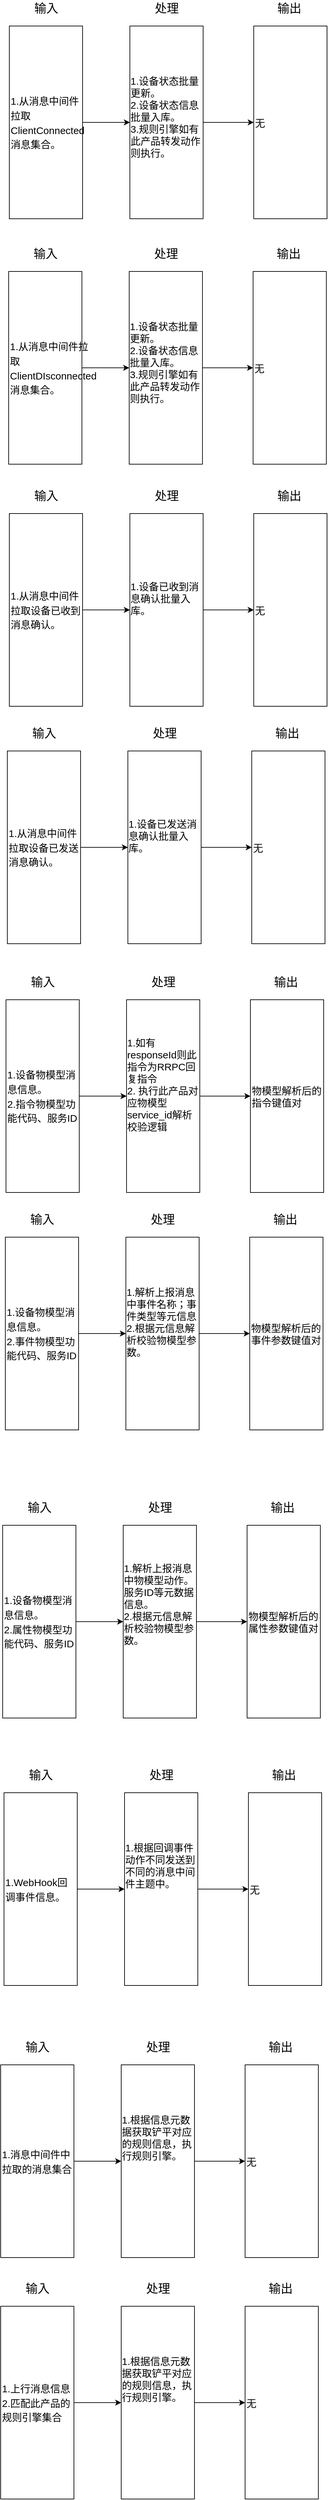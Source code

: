 <mxfile version="14.2.9" type="github">
  <diagram id="gZDgRPN0TsLaI8oXCVLm" name="第 1 页">
    <mxGraphModel dx="1660" dy="-1526" grid="0" gridSize="10" guides="1" tooltips="1" connect="1" arrows="1" fold="1" page="0" pageScale="1" pageWidth="827" pageHeight="1169" math="0" shadow="0">
      <root>
        <mxCell id="0" />
        <mxCell id="1" parent="0" />
        <mxCell id="eqJBFVj15wuLKmalVs7t-1" value="" style="group" parent="1" vertex="1" connectable="0">
          <mxGeometry x="-594" y="2078" width="477" height="328" as="geometry" />
        </mxCell>
        <mxCell id="eqJBFVj15wuLKmalVs7t-2" value="" style="group" parent="eqJBFVj15wuLKmalVs7t-1" vertex="1" connectable="0">
          <mxGeometry x="367" width="110" height="328" as="geometry" />
        </mxCell>
        <mxCell id="eqJBFVj15wuLKmalVs7t-3" value="无" style="rounded=0;whiteSpace=wrap;html=1;fontSize=15;align=left;" parent="eqJBFVj15wuLKmalVs7t-2" vertex="1">
          <mxGeometry y="39" width="110" height="289" as="geometry" />
        </mxCell>
        <mxCell id="eqJBFVj15wuLKmalVs7t-4" value="输出" style="text;html=1;align=center;verticalAlign=middle;resizable=0;points=[];autosize=1;fontSize=18;" parent="eqJBFVj15wuLKmalVs7t-2" vertex="1">
          <mxGeometry x="30" width="46" height="26" as="geometry" />
        </mxCell>
        <mxCell id="eqJBFVj15wuLKmalVs7t-5" value="" style="group" parent="eqJBFVj15wuLKmalVs7t-1" vertex="1" connectable="0">
          <mxGeometry x="181" width="110" height="328" as="geometry" />
        </mxCell>
        <mxCell id="eqJBFVj15wuLKmalVs7t-6" value="&lt;div style=&quot;text-align: left&quot;&gt;1.设备状态批量更新。&lt;br&gt;2.设备状态信息批量入库。&lt;/div&gt;&lt;div style=&quot;text-align: left&quot;&gt;3.规则引擎如有此产品转发动作则执行。&lt;/div&gt;&lt;div style=&quot;text-align: left&quot;&gt;&lt;br&gt;&lt;/div&gt;" style="rounded=0;whiteSpace=wrap;html=1;fontSize=15;" parent="eqJBFVj15wuLKmalVs7t-5" vertex="1">
          <mxGeometry y="39" width="110" height="289" as="geometry" />
        </mxCell>
        <mxCell id="eqJBFVj15wuLKmalVs7t-7" value="处理" style="text;html=1;align=center;verticalAlign=middle;resizable=0;points=[];autosize=1;fontSize=18;" parent="eqJBFVj15wuLKmalVs7t-5" vertex="1">
          <mxGeometry x="32" width="46" height="26" as="geometry" />
        </mxCell>
        <mxCell id="eqJBFVj15wuLKmalVs7t-8" value="" style="group" parent="eqJBFVj15wuLKmalVs7t-1" vertex="1" connectable="0">
          <mxGeometry width="110" height="328" as="geometry" />
        </mxCell>
        <mxCell id="eqJBFVj15wuLKmalVs7t-9" value="&lt;font style=&quot;font-size: 15px&quot;&gt;1.从消息中间件拉取ClientConnected消息集合。&lt;br&gt;&lt;/font&gt;" style="rounded=0;whiteSpace=wrap;html=1;fontSize=18;align=left;" parent="eqJBFVj15wuLKmalVs7t-8" vertex="1">
          <mxGeometry y="39" width="110" height="289" as="geometry" />
        </mxCell>
        <mxCell id="eqJBFVj15wuLKmalVs7t-10" value="输入" style="text;html=1;align=center;verticalAlign=middle;resizable=0;points=[];autosize=1;fontSize=18;" parent="eqJBFVj15wuLKmalVs7t-8" vertex="1">
          <mxGeometry x="32" width="46" height="26" as="geometry" />
        </mxCell>
        <mxCell id="eqJBFVj15wuLKmalVs7t-11" value="" style="endArrow=classic;html=1;fontSize=18;exitX=1;exitY=0.5;exitDx=0;exitDy=0;" parent="eqJBFVj15wuLKmalVs7t-1" source="eqJBFVj15wuLKmalVs7t-9" target="eqJBFVj15wuLKmalVs7t-6" edge="1">
          <mxGeometry width="50" height="50" relative="1" as="geometry">
            <mxPoint x="288" y="174" as="sourcePoint" />
            <mxPoint x="338" y="124" as="targetPoint" />
          </mxGeometry>
        </mxCell>
        <mxCell id="eqJBFVj15wuLKmalVs7t-12" style="edgeStyle=orthogonalEdgeStyle;rounded=0;orthogonalLoop=1;jettySize=auto;html=1;exitX=1;exitY=0.5;exitDx=0;exitDy=0;entryX=0;entryY=0.5;entryDx=0;entryDy=0;endArrow=classic;endFill=1;fontSize=18;" parent="eqJBFVj15wuLKmalVs7t-1" source="eqJBFVj15wuLKmalVs7t-6" target="eqJBFVj15wuLKmalVs7t-3" edge="1">
          <mxGeometry relative="1" as="geometry" />
        </mxCell>
        <mxCell id="eqJBFVj15wuLKmalVs7t-13" value="" style="group" parent="1" vertex="1" connectable="0">
          <mxGeometry x="-595" y="2446" width="477" height="328" as="geometry" />
        </mxCell>
        <mxCell id="eqJBFVj15wuLKmalVs7t-14" value="" style="group" parent="eqJBFVj15wuLKmalVs7t-13" vertex="1" connectable="0">
          <mxGeometry x="367" width="110" height="328" as="geometry" />
        </mxCell>
        <mxCell id="eqJBFVj15wuLKmalVs7t-15" value="无" style="rounded=0;whiteSpace=wrap;html=1;fontSize=15;align=left;" parent="eqJBFVj15wuLKmalVs7t-14" vertex="1">
          <mxGeometry y="39" width="110" height="289" as="geometry" />
        </mxCell>
        <mxCell id="eqJBFVj15wuLKmalVs7t-16" value="输出" style="text;html=1;align=center;verticalAlign=middle;resizable=0;points=[];autosize=1;fontSize=18;" parent="eqJBFVj15wuLKmalVs7t-14" vertex="1">
          <mxGeometry x="30" width="46" height="26" as="geometry" />
        </mxCell>
        <mxCell id="eqJBFVj15wuLKmalVs7t-17" value="" style="group" parent="eqJBFVj15wuLKmalVs7t-13" vertex="1" connectable="0">
          <mxGeometry x="181" width="110" height="328" as="geometry" />
        </mxCell>
        <mxCell id="eqJBFVj15wuLKmalVs7t-18" value="&lt;div style=&quot;text-align: left&quot;&gt;1.设备状态批量更新。&lt;br&gt;2.设备状态信息批量入库。&lt;/div&gt;&lt;div style=&quot;text-align: left&quot;&gt;3.规则引擎如有此产品转发动作则执行。&lt;/div&gt;&lt;div style=&quot;text-align: left&quot;&gt;&lt;br&gt;&lt;/div&gt;" style="rounded=0;whiteSpace=wrap;html=1;fontSize=15;" parent="eqJBFVj15wuLKmalVs7t-17" vertex="1">
          <mxGeometry y="39" width="110" height="289" as="geometry" />
        </mxCell>
        <mxCell id="eqJBFVj15wuLKmalVs7t-19" value="处理" style="text;html=1;align=center;verticalAlign=middle;resizable=0;points=[];autosize=1;fontSize=18;" parent="eqJBFVj15wuLKmalVs7t-17" vertex="1">
          <mxGeometry x="32" width="46" height="26" as="geometry" />
        </mxCell>
        <mxCell id="eqJBFVj15wuLKmalVs7t-20" value="" style="group" parent="eqJBFVj15wuLKmalVs7t-13" vertex="1" connectable="0">
          <mxGeometry width="110" height="328" as="geometry" />
        </mxCell>
        <mxCell id="eqJBFVj15wuLKmalVs7t-21" value="&lt;font style=&quot;font-size: 15px&quot;&gt;1.从消息中间件拉取ClientDIsconnected消息集合。&lt;br&gt;&lt;/font&gt;" style="rounded=0;whiteSpace=wrap;html=1;fontSize=18;align=left;" parent="eqJBFVj15wuLKmalVs7t-20" vertex="1">
          <mxGeometry y="39" width="110" height="289" as="geometry" />
        </mxCell>
        <mxCell id="eqJBFVj15wuLKmalVs7t-22" value="输入" style="text;html=1;align=center;verticalAlign=middle;resizable=0;points=[];autosize=1;fontSize=18;" parent="eqJBFVj15wuLKmalVs7t-20" vertex="1">
          <mxGeometry x="32" width="46" height="26" as="geometry" />
        </mxCell>
        <mxCell id="eqJBFVj15wuLKmalVs7t-23" value="" style="endArrow=classic;html=1;fontSize=18;exitX=1;exitY=0.5;exitDx=0;exitDy=0;" parent="eqJBFVj15wuLKmalVs7t-13" source="eqJBFVj15wuLKmalVs7t-21" target="eqJBFVj15wuLKmalVs7t-18" edge="1">
          <mxGeometry width="50" height="50" relative="1" as="geometry">
            <mxPoint x="288" y="174" as="sourcePoint" />
            <mxPoint x="338" y="124" as="targetPoint" />
          </mxGeometry>
        </mxCell>
        <mxCell id="eqJBFVj15wuLKmalVs7t-24" style="edgeStyle=orthogonalEdgeStyle;rounded=0;orthogonalLoop=1;jettySize=auto;html=1;exitX=1;exitY=0.5;exitDx=0;exitDy=0;entryX=0;entryY=0.5;entryDx=0;entryDy=0;endArrow=classic;endFill=1;fontSize=18;" parent="eqJBFVj15wuLKmalVs7t-13" source="eqJBFVj15wuLKmalVs7t-18" target="eqJBFVj15wuLKmalVs7t-15" edge="1">
          <mxGeometry relative="1" as="geometry" />
        </mxCell>
        <mxCell id="eqJBFVj15wuLKmalVs7t-25" value="" style="group" parent="1" vertex="1" connectable="0">
          <mxGeometry x="-594" y="2809" width="477" height="328" as="geometry" />
        </mxCell>
        <mxCell id="eqJBFVj15wuLKmalVs7t-26" value="" style="group" parent="eqJBFVj15wuLKmalVs7t-25" vertex="1" connectable="0">
          <mxGeometry x="367" width="110" height="328" as="geometry" />
        </mxCell>
        <mxCell id="eqJBFVj15wuLKmalVs7t-27" value="无" style="rounded=0;whiteSpace=wrap;html=1;fontSize=15;align=left;" parent="eqJBFVj15wuLKmalVs7t-26" vertex="1">
          <mxGeometry y="39" width="110" height="289" as="geometry" />
        </mxCell>
        <mxCell id="eqJBFVj15wuLKmalVs7t-28" value="输出" style="text;html=1;align=center;verticalAlign=middle;resizable=0;points=[];autosize=1;fontSize=18;" parent="eqJBFVj15wuLKmalVs7t-26" vertex="1">
          <mxGeometry x="30" width="46" height="26" as="geometry" />
        </mxCell>
        <mxCell id="eqJBFVj15wuLKmalVs7t-29" value="" style="group" parent="eqJBFVj15wuLKmalVs7t-25" vertex="1" connectable="0">
          <mxGeometry x="181" width="110" height="328" as="geometry" />
        </mxCell>
        <mxCell id="eqJBFVj15wuLKmalVs7t-30" value="&lt;div style=&quot;text-align: left&quot;&gt;1.设备已收到消息确认批量入库。&lt;/div&gt;&lt;div style=&quot;text-align: left&quot;&gt;&lt;br&gt;&lt;/div&gt;&lt;div style=&quot;text-align: left&quot;&gt;&lt;br&gt;&lt;/div&gt;" style="rounded=0;whiteSpace=wrap;html=1;fontSize=15;" parent="eqJBFVj15wuLKmalVs7t-29" vertex="1">
          <mxGeometry y="39" width="110" height="289" as="geometry" />
        </mxCell>
        <mxCell id="eqJBFVj15wuLKmalVs7t-31" value="处理" style="text;html=1;align=center;verticalAlign=middle;resizable=0;points=[];autosize=1;fontSize=18;" parent="eqJBFVj15wuLKmalVs7t-29" vertex="1">
          <mxGeometry x="32" width="46" height="26" as="geometry" />
        </mxCell>
        <mxCell id="eqJBFVj15wuLKmalVs7t-32" value="" style="group" parent="eqJBFVj15wuLKmalVs7t-25" vertex="1" connectable="0">
          <mxGeometry width="110" height="328" as="geometry" />
        </mxCell>
        <mxCell id="eqJBFVj15wuLKmalVs7t-33" value="&lt;font style=&quot;font-size: 15px&quot;&gt;1.从消息中间件拉取设备已收到消息确认。&lt;br&gt;&lt;/font&gt;" style="rounded=0;whiteSpace=wrap;html=1;fontSize=18;align=left;" parent="eqJBFVj15wuLKmalVs7t-32" vertex="1">
          <mxGeometry y="39" width="110" height="289" as="geometry" />
        </mxCell>
        <mxCell id="eqJBFVj15wuLKmalVs7t-34" value="输入" style="text;html=1;align=center;verticalAlign=middle;resizable=0;points=[];autosize=1;fontSize=18;" parent="eqJBFVj15wuLKmalVs7t-32" vertex="1">
          <mxGeometry x="32" width="46" height="26" as="geometry" />
        </mxCell>
        <mxCell id="eqJBFVj15wuLKmalVs7t-35" value="" style="endArrow=classic;html=1;fontSize=18;exitX=1;exitY=0.5;exitDx=0;exitDy=0;" parent="eqJBFVj15wuLKmalVs7t-25" source="eqJBFVj15wuLKmalVs7t-33" target="eqJBFVj15wuLKmalVs7t-30" edge="1">
          <mxGeometry width="50" height="50" relative="1" as="geometry">
            <mxPoint x="288" y="174" as="sourcePoint" />
            <mxPoint x="338" y="124" as="targetPoint" />
          </mxGeometry>
        </mxCell>
        <mxCell id="eqJBFVj15wuLKmalVs7t-36" style="edgeStyle=orthogonalEdgeStyle;rounded=0;orthogonalLoop=1;jettySize=auto;html=1;exitX=1;exitY=0.5;exitDx=0;exitDy=0;entryX=0;entryY=0.5;entryDx=0;entryDy=0;endArrow=classic;endFill=1;fontSize=18;" parent="eqJBFVj15wuLKmalVs7t-25" source="eqJBFVj15wuLKmalVs7t-30" target="eqJBFVj15wuLKmalVs7t-27" edge="1">
          <mxGeometry relative="1" as="geometry" />
        </mxCell>
        <mxCell id="eqJBFVj15wuLKmalVs7t-37" value="" style="group" parent="1" vertex="1" connectable="0">
          <mxGeometry x="-597" y="3165" width="477" height="328" as="geometry" />
        </mxCell>
        <mxCell id="eqJBFVj15wuLKmalVs7t-38" value="" style="group" parent="eqJBFVj15wuLKmalVs7t-37" vertex="1" connectable="0">
          <mxGeometry x="367" width="110" height="328" as="geometry" />
        </mxCell>
        <mxCell id="eqJBFVj15wuLKmalVs7t-39" value="无" style="rounded=0;whiteSpace=wrap;html=1;fontSize=15;align=left;" parent="eqJBFVj15wuLKmalVs7t-38" vertex="1">
          <mxGeometry y="39" width="110" height="289" as="geometry" />
        </mxCell>
        <mxCell id="eqJBFVj15wuLKmalVs7t-40" value="输出" style="text;html=1;align=center;verticalAlign=middle;resizable=0;points=[];autosize=1;fontSize=18;" parent="eqJBFVj15wuLKmalVs7t-38" vertex="1">
          <mxGeometry x="30" width="46" height="26" as="geometry" />
        </mxCell>
        <mxCell id="eqJBFVj15wuLKmalVs7t-41" value="" style="group" parent="eqJBFVj15wuLKmalVs7t-37" vertex="1" connectable="0">
          <mxGeometry x="181" width="110" height="328" as="geometry" />
        </mxCell>
        <mxCell id="eqJBFVj15wuLKmalVs7t-42" value="&lt;div style=&quot;text-align: left&quot;&gt;1.设备已发送消息确认批量入库。&lt;/div&gt;&lt;div style=&quot;text-align: left&quot;&gt;&lt;br&gt;&lt;/div&gt;&lt;div style=&quot;text-align: left&quot;&gt;&lt;br&gt;&lt;/div&gt;" style="rounded=0;whiteSpace=wrap;html=1;fontSize=15;" parent="eqJBFVj15wuLKmalVs7t-41" vertex="1">
          <mxGeometry y="39" width="110" height="289" as="geometry" />
        </mxCell>
        <mxCell id="eqJBFVj15wuLKmalVs7t-43" value="处理" style="text;html=1;align=center;verticalAlign=middle;resizable=0;points=[];autosize=1;fontSize=18;" parent="eqJBFVj15wuLKmalVs7t-41" vertex="1">
          <mxGeometry x="32" width="46" height="26" as="geometry" />
        </mxCell>
        <mxCell id="eqJBFVj15wuLKmalVs7t-44" value="" style="group" parent="eqJBFVj15wuLKmalVs7t-37" vertex="1" connectable="0">
          <mxGeometry width="110" height="328" as="geometry" />
        </mxCell>
        <mxCell id="eqJBFVj15wuLKmalVs7t-45" value="&lt;font style=&quot;font-size: 15px&quot;&gt;1.从消息中间件拉取设备已发送消息确认。&lt;br&gt;&lt;/font&gt;" style="rounded=0;whiteSpace=wrap;html=1;fontSize=18;align=left;" parent="eqJBFVj15wuLKmalVs7t-44" vertex="1">
          <mxGeometry y="39" width="110" height="289" as="geometry" />
        </mxCell>
        <mxCell id="eqJBFVj15wuLKmalVs7t-46" value="输入" style="text;html=1;align=center;verticalAlign=middle;resizable=0;points=[];autosize=1;fontSize=18;" parent="eqJBFVj15wuLKmalVs7t-44" vertex="1">
          <mxGeometry x="32" width="46" height="26" as="geometry" />
        </mxCell>
        <mxCell id="eqJBFVj15wuLKmalVs7t-47" value="" style="endArrow=classic;html=1;fontSize=18;exitX=1;exitY=0.5;exitDx=0;exitDy=0;" parent="eqJBFVj15wuLKmalVs7t-37" source="eqJBFVj15wuLKmalVs7t-45" target="eqJBFVj15wuLKmalVs7t-42" edge="1">
          <mxGeometry width="50" height="50" relative="1" as="geometry">
            <mxPoint x="288" y="174" as="sourcePoint" />
            <mxPoint x="338" y="124" as="targetPoint" />
          </mxGeometry>
        </mxCell>
        <mxCell id="eqJBFVj15wuLKmalVs7t-48" style="edgeStyle=orthogonalEdgeStyle;rounded=0;orthogonalLoop=1;jettySize=auto;html=1;exitX=1;exitY=0.5;exitDx=0;exitDy=0;entryX=0;entryY=0.5;entryDx=0;entryDy=0;endArrow=classic;endFill=1;fontSize=18;" parent="eqJBFVj15wuLKmalVs7t-37" source="eqJBFVj15wuLKmalVs7t-42" target="eqJBFVj15wuLKmalVs7t-39" edge="1">
          <mxGeometry relative="1" as="geometry" />
        </mxCell>
        <mxCell id="eqJBFVj15wuLKmalVs7t-49" value="" style="group" parent="1" vertex="1" connectable="0">
          <mxGeometry x="-599" y="3538" width="477" height="328" as="geometry" />
        </mxCell>
        <mxCell id="eqJBFVj15wuLKmalVs7t-50" value="" style="group" parent="eqJBFVj15wuLKmalVs7t-49" vertex="1" connectable="0">
          <mxGeometry x="367" width="110" height="328" as="geometry" />
        </mxCell>
        <mxCell id="eqJBFVj15wuLKmalVs7t-51" value="物模型解析后的指令键值对" style="rounded=0;whiteSpace=wrap;html=1;fontSize=15;align=left;" parent="eqJBFVj15wuLKmalVs7t-50" vertex="1">
          <mxGeometry y="39" width="110" height="289" as="geometry" />
        </mxCell>
        <mxCell id="eqJBFVj15wuLKmalVs7t-52" value="输出" style="text;html=1;align=center;verticalAlign=middle;resizable=0;points=[];autosize=1;fontSize=18;" parent="eqJBFVj15wuLKmalVs7t-50" vertex="1">
          <mxGeometry x="30" width="46" height="26" as="geometry" />
        </mxCell>
        <mxCell id="eqJBFVj15wuLKmalVs7t-53" value="" style="group" parent="eqJBFVj15wuLKmalVs7t-49" vertex="1" connectable="0">
          <mxGeometry x="181" width="110" height="328" as="geometry" />
        </mxCell>
        <mxCell id="eqJBFVj15wuLKmalVs7t-54" value="&lt;div style=&quot;text-align: left&quot;&gt;1.如有responseId则此指令为RRPC回复指令&lt;/div&gt;&lt;div style=&quot;text-align: left&quot;&gt;2. 执行此产品对应物模型service_id解析校验逻辑&lt;/div&gt;&lt;div style=&quot;text-align: left&quot;&gt;&lt;br&gt;&lt;/div&gt;&lt;div style=&quot;text-align: left&quot;&gt;&lt;br&gt;&lt;/div&gt;" style="rounded=0;whiteSpace=wrap;html=1;fontSize=15;" parent="eqJBFVj15wuLKmalVs7t-53" vertex="1">
          <mxGeometry y="39" width="110" height="289" as="geometry" />
        </mxCell>
        <mxCell id="eqJBFVj15wuLKmalVs7t-55" value="处理" style="text;html=1;align=center;verticalAlign=middle;resizable=0;points=[];autosize=1;fontSize=18;" parent="eqJBFVj15wuLKmalVs7t-53" vertex="1">
          <mxGeometry x="32" width="46" height="26" as="geometry" />
        </mxCell>
        <mxCell id="eqJBFVj15wuLKmalVs7t-56" value="" style="group" parent="eqJBFVj15wuLKmalVs7t-49" vertex="1" connectable="0">
          <mxGeometry width="110" height="328" as="geometry" />
        </mxCell>
        <mxCell id="eqJBFVj15wuLKmalVs7t-57" value="&lt;font style=&quot;font-size: 15px&quot;&gt;1.设备物模型消息信息。&lt;br&gt;2.指令物模型功能代码、服务ID&lt;br&gt;&lt;/font&gt;" style="rounded=0;whiteSpace=wrap;html=1;fontSize=18;align=left;" parent="eqJBFVj15wuLKmalVs7t-56" vertex="1">
          <mxGeometry y="39" width="110" height="289" as="geometry" />
        </mxCell>
        <mxCell id="eqJBFVj15wuLKmalVs7t-58" value="输入" style="text;html=1;align=center;verticalAlign=middle;resizable=0;points=[];autosize=1;fontSize=18;" parent="eqJBFVj15wuLKmalVs7t-56" vertex="1">
          <mxGeometry x="32" width="46" height="26" as="geometry" />
        </mxCell>
        <mxCell id="eqJBFVj15wuLKmalVs7t-59" value="" style="endArrow=classic;html=1;fontSize=18;exitX=1;exitY=0.5;exitDx=0;exitDy=0;" parent="eqJBFVj15wuLKmalVs7t-49" source="eqJBFVj15wuLKmalVs7t-57" target="eqJBFVj15wuLKmalVs7t-54" edge="1">
          <mxGeometry width="50" height="50" relative="1" as="geometry">
            <mxPoint x="288" y="174" as="sourcePoint" />
            <mxPoint x="338" y="124" as="targetPoint" />
          </mxGeometry>
        </mxCell>
        <mxCell id="eqJBFVj15wuLKmalVs7t-60" style="edgeStyle=orthogonalEdgeStyle;rounded=0;orthogonalLoop=1;jettySize=auto;html=1;exitX=1;exitY=0.5;exitDx=0;exitDy=0;entryX=0;entryY=0.5;entryDx=0;entryDy=0;endArrow=classic;endFill=1;fontSize=18;" parent="eqJBFVj15wuLKmalVs7t-49" source="eqJBFVj15wuLKmalVs7t-54" target="eqJBFVj15wuLKmalVs7t-51" edge="1">
          <mxGeometry relative="1" as="geometry" />
        </mxCell>
        <mxCell id="eqJBFVj15wuLKmalVs7t-61" value="" style="group" parent="1" vertex="1" connectable="0">
          <mxGeometry x="-600" y="3894" width="477" height="328" as="geometry" />
        </mxCell>
        <mxCell id="eqJBFVj15wuLKmalVs7t-62" value="" style="group" parent="eqJBFVj15wuLKmalVs7t-61" vertex="1" connectable="0">
          <mxGeometry x="367" width="110" height="328" as="geometry" />
        </mxCell>
        <mxCell id="eqJBFVj15wuLKmalVs7t-63" value="物模型解析后的事件参数键值对" style="rounded=0;whiteSpace=wrap;html=1;fontSize=15;align=left;" parent="eqJBFVj15wuLKmalVs7t-62" vertex="1">
          <mxGeometry y="39" width="110" height="289" as="geometry" />
        </mxCell>
        <mxCell id="eqJBFVj15wuLKmalVs7t-64" value="输出" style="text;html=1;align=center;verticalAlign=middle;resizable=0;points=[];autosize=1;fontSize=18;" parent="eqJBFVj15wuLKmalVs7t-62" vertex="1">
          <mxGeometry x="30" width="46" height="26" as="geometry" />
        </mxCell>
        <mxCell id="eqJBFVj15wuLKmalVs7t-65" value="" style="group" parent="eqJBFVj15wuLKmalVs7t-61" vertex="1" connectable="0">
          <mxGeometry x="181" width="110" height="328" as="geometry" />
        </mxCell>
        <mxCell id="eqJBFVj15wuLKmalVs7t-66" value="&lt;div style=&quot;text-align: left&quot;&gt;1.解析上报消息中事件名称；事件类型等元信息&lt;/div&gt;&lt;div style=&quot;text-align: left&quot;&gt;2.根据元信息解析校验物模型参数。&lt;/div&gt;&lt;div style=&quot;text-align: left&quot;&gt;&lt;br&gt;&lt;/div&gt;&lt;div style=&quot;text-align: left&quot;&gt;&lt;br&gt;&lt;/div&gt;" style="rounded=0;whiteSpace=wrap;html=1;fontSize=15;" parent="eqJBFVj15wuLKmalVs7t-65" vertex="1">
          <mxGeometry y="39" width="110" height="289" as="geometry" />
        </mxCell>
        <mxCell id="eqJBFVj15wuLKmalVs7t-67" value="处理" style="text;html=1;align=center;verticalAlign=middle;resizable=0;points=[];autosize=1;fontSize=18;" parent="eqJBFVj15wuLKmalVs7t-65" vertex="1">
          <mxGeometry x="32" width="46" height="26" as="geometry" />
        </mxCell>
        <mxCell id="eqJBFVj15wuLKmalVs7t-68" value="" style="group" parent="eqJBFVj15wuLKmalVs7t-61" vertex="1" connectable="0">
          <mxGeometry width="110" height="328" as="geometry" />
        </mxCell>
        <mxCell id="eqJBFVj15wuLKmalVs7t-69" value="&lt;font style=&quot;font-size: 15px&quot;&gt;1.设备物模型消息信息。&lt;br&gt;2.事件物模型功能代码、服务ID&lt;br&gt;&lt;/font&gt;" style="rounded=0;whiteSpace=wrap;html=1;fontSize=18;align=left;" parent="eqJBFVj15wuLKmalVs7t-68" vertex="1">
          <mxGeometry y="39" width="110" height="289" as="geometry" />
        </mxCell>
        <mxCell id="eqJBFVj15wuLKmalVs7t-70" value="输入" style="text;html=1;align=center;verticalAlign=middle;resizable=0;points=[];autosize=1;fontSize=18;" parent="eqJBFVj15wuLKmalVs7t-68" vertex="1">
          <mxGeometry x="32" width="46" height="26" as="geometry" />
        </mxCell>
        <mxCell id="eqJBFVj15wuLKmalVs7t-71" value="" style="endArrow=classic;html=1;fontSize=18;exitX=1;exitY=0.5;exitDx=0;exitDy=0;" parent="eqJBFVj15wuLKmalVs7t-61" source="eqJBFVj15wuLKmalVs7t-69" target="eqJBFVj15wuLKmalVs7t-66" edge="1">
          <mxGeometry width="50" height="50" relative="1" as="geometry">
            <mxPoint x="288" y="174" as="sourcePoint" />
            <mxPoint x="338" y="124" as="targetPoint" />
          </mxGeometry>
        </mxCell>
        <mxCell id="eqJBFVj15wuLKmalVs7t-72" style="edgeStyle=orthogonalEdgeStyle;rounded=0;orthogonalLoop=1;jettySize=auto;html=1;exitX=1;exitY=0.5;exitDx=0;exitDy=0;entryX=0;entryY=0.5;entryDx=0;entryDy=0;endArrow=classic;endFill=1;fontSize=18;" parent="eqJBFVj15wuLKmalVs7t-61" source="eqJBFVj15wuLKmalVs7t-66" target="eqJBFVj15wuLKmalVs7t-63" edge="1">
          <mxGeometry relative="1" as="geometry" />
        </mxCell>
        <mxCell id="eqJBFVj15wuLKmalVs7t-73" value="" style="group" parent="1" vertex="1" connectable="0">
          <mxGeometry x="-604" y="4326" width="477" height="328" as="geometry" />
        </mxCell>
        <mxCell id="eqJBFVj15wuLKmalVs7t-74" value="" style="group" parent="eqJBFVj15wuLKmalVs7t-73" vertex="1" connectable="0">
          <mxGeometry x="367" width="110" height="328" as="geometry" />
        </mxCell>
        <mxCell id="eqJBFVj15wuLKmalVs7t-75" value="物模型解析后的属性参数键值对" style="rounded=0;whiteSpace=wrap;html=1;fontSize=15;align=left;" parent="eqJBFVj15wuLKmalVs7t-74" vertex="1">
          <mxGeometry y="39" width="110" height="289" as="geometry" />
        </mxCell>
        <mxCell id="eqJBFVj15wuLKmalVs7t-76" value="输出" style="text;html=1;align=center;verticalAlign=middle;resizable=0;points=[];autosize=1;fontSize=18;" parent="eqJBFVj15wuLKmalVs7t-74" vertex="1">
          <mxGeometry x="30" width="46" height="26" as="geometry" />
        </mxCell>
        <mxCell id="eqJBFVj15wuLKmalVs7t-77" value="" style="group" parent="eqJBFVj15wuLKmalVs7t-73" vertex="1" connectable="0">
          <mxGeometry x="181" width="110" height="328" as="geometry" />
        </mxCell>
        <mxCell id="eqJBFVj15wuLKmalVs7t-78" value="&lt;div style=&quot;text-align: left&quot;&gt;1.解析上报消息中物模型动作。服务ID等元数据信息。&lt;/div&gt;&lt;div style=&quot;text-align: left&quot;&gt;2.&lt;span&gt;根据元信息解析校验物模型参数。&lt;/span&gt;&lt;/div&gt;&lt;div style=&quot;text-align: left&quot;&gt;&lt;br&gt;&lt;/div&gt;&lt;div style=&quot;text-align: left&quot;&gt;&lt;br&gt;&lt;/div&gt;&lt;div style=&quot;text-align: left&quot;&gt;&lt;br&gt;&lt;/div&gt;" style="rounded=0;whiteSpace=wrap;html=1;fontSize=15;" parent="eqJBFVj15wuLKmalVs7t-77" vertex="1">
          <mxGeometry y="39" width="110" height="289" as="geometry" />
        </mxCell>
        <mxCell id="eqJBFVj15wuLKmalVs7t-79" value="处理" style="text;html=1;align=center;verticalAlign=middle;resizable=0;points=[];autosize=1;fontSize=18;" parent="eqJBFVj15wuLKmalVs7t-77" vertex="1">
          <mxGeometry x="32" width="46" height="26" as="geometry" />
        </mxCell>
        <mxCell id="eqJBFVj15wuLKmalVs7t-80" value="" style="group" parent="eqJBFVj15wuLKmalVs7t-73" vertex="1" connectable="0">
          <mxGeometry width="110" height="328" as="geometry" />
        </mxCell>
        <mxCell id="eqJBFVj15wuLKmalVs7t-81" value="&lt;font style=&quot;font-size: 15px&quot;&gt;1.设备物模型消息信息。&lt;br&gt;2.属性物模型功能代码、服务ID&lt;br&gt;&lt;/font&gt;" style="rounded=0;whiteSpace=wrap;html=1;fontSize=18;align=left;" parent="eqJBFVj15wuLKmalVs7t-80" vertex="1">
          <mxGeometry y="39" width="110" height="289" as="geometry" />
        </mxCell>
        <mxCell id="eqJBFVj15wuLKmalVs7t-82" value="输入" style="text;html=1;align=center;verticalAlign=middle;resizable=0;points=[];autosize=1;fontSize=18;" parent="eqJBFVj15wuLKmalVs7t-80" vertex="1">
          <mxGeometry x="32" width="46" height="26" as="geometry" />
        </mxCell>
        <mxCell id="eqJBFVj15wuLKmalVs7t-83" value="" style="endArrow=classic;html=1;fontSize=18;exitX=1;exitY=0.5;exitDx=0;exitDy=0;" parent="eqJBFVj15wuLKmalVs7t-73" source="eqJBFVj15wuLKmalVs7t-81" target="eqJBFVj15wuLKmalVs7t-78" edge="1">
          <mxGeometry width="50" height="50" relative="1" as="geometry">
            <mxPoint x="288" y="174" as="sourcePoint" />
            <mxPoint x="338" y="124" as="targetPoint" />
          </mxGeometry>
        </mxCell>
        <mxCell id="eqJBFVj15wuLKmalVs7t-84" style="edgeStyle=orthogonalEdgeStyle;rounded=0;orthogonalLoop=1;jettySize=auto;html=1;exitX=1;exitY=0.5;exitDx=0;exitDy=0;entryX=0;entryY=0.5;entryDx=0;entryDy=0;endArrow=classic;endFill=1;fontSize=18;" parent="eqJBFVj15wuLKmalVs7t-73" source="eqJBFVj15wuLKmalVs7t-78" target="eqJBFVj15wuLKmalVs7t-75" edge="1">
          <mxGeometry relative="1" as="geometry" />
        </mxCell>
        <mxCell id="eqJBFVj15wuLKmalVs7t-85" value="" style="group" parent="1" vertex="1" connectable="0">
          <mxGeometry x="-602" y="4727" width="477" height="328" as="geometry" />
        </mxCell>
        <mxCell id="eqJBFVj15wuLKmalVs7t-86" value="" style="group" parent="eqJBFVj15wuLKmalVs7t-85" vertex="1" connectable="0">
          <mxGeometry x="367" width="110" height="328" as="geometry" />
        </mxCell>
        <mxCell id="eqJBFVj15wuLKmalVs7t-87" value="无" style="rounded=0;whiteSpace=wrap;html=1;fontSize=15;align=left;" parent="eqJBFVj15wuLKmalVs7t-86" vertex="1">
          <mxGeometry y="39" width="110" height="289" as="geometry" />
        </mxCell>
        <mxCell id="eqJBFVj15wuLKmalVs7t-88" value="输出" style="text;html=1;align=center;verticalAlign=middle;resizable=0;points=[];autosize=1;fontSize=18;" parent="eqJBFVj15wuLKmalVs7t-86" vertex="1">
          <mxGeometry x="30" width="46" height="26" as="geometry" />
        </mxCell>
        <mxCell id="eqJBFVj15wuLKmalVs7t-89" value="" style="group" parent="eqJBFVj15wuLKmalVs7t-85" vertex="1" connectable="0">
          <mxGeometry x="181" width="110" height="328" as="geometry" />
        </mxCell>
        <mxCell id="eqJBFVj15wuLKmalVs7t-90" value="&lt;div style=&quot;text-align: left&quot;&gt;1.根据回调事件动作不同发送到不同的消息中间件主题中。&lt;/div&gt;&lt;div style=&quot;text-align: left&quot;&gt;&lt;br&gt;&lt;/div&gt;&lt;div style=&quot;text-align: left&quot;&gt;&lt;br&gt;&lt;/div&gt;&lt;div style=&quot;text-align: left&quot;&gt;&lt;br&gt;&lt;/div&gt;&lt;div style=&quot;text-align: left&quot;&gt;&lt;br&gt;&lt;/div&gt;" style="rounded=0;whiteSpace=wrap;html=1;fontSize=15;" parent="eqJBFVj15wuLKmalVs7t-89" vertex="1">
          <mxGeometry y="39" width="110" height="289" as="geometry" />
        </mxCell>
        <mxCell id="eqJBFVj15wuLKmalVs7t-91" value="处理" style="text;html=1;align=center;verticalAlign=middle;resizable=0;points=[];autosize=1;fontSize=18;" parent="eqJBFVj15wuLKmalVs7t-89" vertex="1">
          <mxGeometry x="32" width="46" height="26" as="geometry" />
        </mxCell>
        <mxCell id="eqJBFVj15wuLKmalVs7t-92" value="" style="group" parent="eqJBFVj15wuLKmalVs7t-85" vertex="1" connectable="0">
          <mxGeometry width="110" height="328" as="geometry" />
        </mxCell>
        <mxCell id="eqJBFVj15wuLKmalVs7t-93" value="&lt;font style=&quot;font-size: 15px&quot;&gt;1.WebHook回调事件信息。&lt;br&gt;&lt;/font&gt;" style="rounded=0;whiteSpace=wrap;html=1;fontSize=18;align=left;" parent="eqJBFVj15wuLKmalVs7t-92" vertex="1">
          <mxGeometry y="39" width="110" height="289" as="geometry" />
        </mxCell>
        <mxCell id="eqJBFVj15wuLKmalVs7t-94" value="输入" style="text;html=1;align=center;verticalAlign=middle;resizable=0;points=[];autosize=1;fontSize=18;" parent="eqJBFVj15wuLKmalVs7t-92" vertex="1">
          <mxGeometry x="32" width="46" height="26" as="geometry" />
        </mxCell>
        <mxCell id="eqJBFVj15wuLKmalVs7t-95" value="" style="endArrow=classic;html=1;fontSize=18;exitX=1;exitY=0.5;exitDx=0;exitDy=0;" parent="eqJBFVj15wuLKmalVs7t-85" source="eqJBFVj15wuLKmalVs7t-93" target="eqJBFVj15wuLKmalVs7t-90" edge="1">
          <mxGeometry width="50" height="50" relative="1" as="geometry">
            <mxPoint x="288" y="174" as="sourcePoint" />
            <mxPoint x="338" y="124" as="targetPoint" />
          </mxGeometry>
        </mxCell>
        <mxCell id="eqJBFVj15wuLKmalVs7t-96" style="edgeStyle=orthogonalEdgeStyle;rounded=0;orthogonalLoop=1;jettySize=auto;html=1;exitX=1;exitY=0.5;exitDx=0;exitDy=0;entryX=0;entryY=0.5;entryDx=0;entryDy=0;endArrow=classic;endFill=1;fontSize=18;" parent="eqJBFVj15wuLKmalVs7t-85" source="eqJBFVj15wuLKmalVs7t-90" target="eqJBFVj15wuLKmalVs7t-87" edge="1">
          <mxGeometry relative="1" as="geometry" />
        </mxCell>
        <mxCell id="eqJBFVj15wuLKmalVs7t-97" value="" style="group" parent="1" vertex="1" connectable="0">
          <mxGeometry x="-607" y="5135" width="477" height="328" as="geometry" />
        </mxCell>
        <mxCell id="eqJBFVj15wuLKmalVs7t-98" value="" style="group" parent="eqJBFVj15wuLKmalVs7t-97" vertex="1" connectable="0">
          <mxGeometry x="367" width="110" height="328" as="geometry" />
        </mxCell>
        <mxCell id="eqJBFVj15wuLKmalVs7t-99" value="无" style="rounded=0;whiteSpace=wrap;html=1;fontSize=15;align=left;" parent="eqJBFVj15wuLKmalVs7t-98" vertex="1">
          <mxGeometry y="39" width="110" height="289" as="geometry" />
        </mxCell>
        <mxCell id="eqJBFVj15wuLKmalVs7t-100" value="输出" style="text;html=1;align=center;verticalAlign=middle;resizable=0;points=[];autosize=1;fontSize=18;" parent="eqJBFVj15wuLKmalVs7t-98" vertex="1">
          <mxGeometry x="30" width="46" height="26" as="geometry" />
        </mxCell>
        <mxCell id="eqJBFVj15wuLKmalVs7t-101" value="" style="group" parent="eqJBFVj15wuLKmalVs7t-97" vertex="1" connectable="0">
          <mxGeometry x="181" width="110" height="328" as="geometry" />
        </mxCell>
        <mxCell id="eqJBFVj15wuLKmalVs7t-102" value="&lt;div style=&quot;text-align: left&quot;&gt;1.根据信息元数据获取铲平对应的规则信息，执行规则引擎。&lt;/div&gt;&lt;div style=&quot;text-align: left&quot;&gt;&lt;br&gt;&lt;/div&gt;&lt;div style=&quot;text-align: left&quot;&gt;&lt;br&gt;&lt;/div&gt;&lt;div style=&quot;text-align: left&quot;&gt;&lt;br&gt;&lt;/div&gt;&lt;div style=&quot;text-align: left&quot;&gt;&lt;br&gt;&lt;/div&gt;" style="rounded=0;whiteSpace=wrap;html=1;fontSize=15;" parent="eqJBFVj15wuLKmalVs7t-101" vertex="1">
          <mxGeometry y="39" width="110" height="289" as="geometry" />
        </mxCell>
        <mxCell id="eqJBFVj15wuLKmalVs7t-103" value="处理" style="text;html=1;align=center;verticalAlign=middle;resizable=0;points=[];autosize=1;fontSize=18;" parent="eqJBFVj15wuLKmalVs7t-101" vertex="1">
          <mxGeometry x="32" width="46" height="26" as="geometry" />
        </mxCell>
        <mxCell id="eqJBFVj15wuLKmalVs7t-104" value="" style="group" parent="eqJBFVj15wuLKmalVs7t-97" vertex="1" connectable="0">
          <mxGeometry width="110" height="328" as="geometry" />
        </mxCell>
        <mxCell id="eqJBFVj15wuLKmalVs7t-105" value="&lt;font style=&quot;font-size: 15px&quot;&gt;1.消息中间件中拉取的消息集合&lt;br&gt;&lt;/font&gt;" style="rounded=0;whiteSpace=wrap;html=1;fontSize=18;align=left;" parent="eqJBFVj15wuLKmalVs7t-104" vertex="1">
          <mxGeometry y="39" width="110" height="289" as="geometry" />
        </mxCell>
        <mxCell id="eqJBFVj15wuLKmalVs7t-106" value="输入" style="text;html=1;align=center;verticalAlign=middle;resizable=0;points=[];autosize=1;fontSize=18;" parent="eqJBFVj15wuLKmalVs7t-104" vertex="1">
          <mxGeometry x="32" width="46" height="26" as="geometry" />
        </mxCell>
        <mxCell id="eqJBFVj15wuLKmalVs7t-107" value="" style="endArrow=classic;html=1;fontSize=18;exitX=1;exitY=0.5;exitDx=0;exitDy=0;" parent="eqJBFVj15wuLKmalVs7t-97" source="eqJBFVj15wuLKmalVs7t-105" target="eqJBFVj15wuLKmalVs7t-102" edge="1">
          <mxGeometry width="50" height="50" relative="1" as="geometry">
            <mxPoint x="288" y="174" as="sourcePoint" />
            <mxPoint x="338" y="124" as="targetPoint" />
          </mxGeometry>
        </mxCell>
        <mxCell id="eqJBFVj15wuLKmalVs7t-108" style="edgeStyle=orthogonalEdgeStyle;rounded=0;orthogonalLoop=1;jettySize=auto;html=1;exitX=1;exitY=0.5;exitDx=0;exitDy=0;entryX=0;entryY=0.5;entryDx=0;entryDy=0;endArrow=classic;endFill=1;fontSize=18;" parent="eqJBFVj15wuLKmalVs7t-97" source="eqJBFVj15wuLKmalVs7t-102" target="eqJBFVj15wuLKmalVs7t-99" edge="1">
          <mxGeometry relative="1" as="geometry" />
        </mxCell>
        <mxCell id="wRgqaipJim0wWKFUWh8c-1" value="" style="group" vertex="1" connectable="0" parent="1">
          <mxGeometry x="-607" y="5497" width="477" height="328" as="geometry" />
        </mxCell>
        <mxCell id="wRgqaipJim0wWKFUWh8c-2" value="" style="group" vertex="1" connectable="0" parent="wRgqaipJim0wWKFUWh8c-1">
          <mxGeometry x="367" width="110" height="328" as="geometry" />
        </mxCell>
        <mxCell id="wRgqaipJim0wWKFUWh8c-3" value="无" style="rounded=0;whiteSpace=wrap;html=1;fontSize=15;align=left;" vertex="1" parent="wRgqaipJim0wWKFUWh8c-2">
          <mxGeometry y="39" width="110" height="289" as="geometry" />
        </mxCell>
        <mxCell id="wRgqaipJim0wWKFUWh8c-4" value="输出" style="text;html=1;align=center;verticalAlign=middle;resizable=0;points=[];autosize=1;fontSize=18;" vertex="1" parent="wRgqaipJim0wWKFUWh8c-2">
          <mxGeometry x="30" width="46" height="26" as="geometry" />
        </mxCell>
        <mxCell id="wRgqaipJim0wWKFUWh8c-5" value="" style="group" vertex="1" connectable="0" parent="wRgqaipJim0wWKFUWh8c-1">
          <mxGeometry x="181" width="110" height="328" as="geometry" />
        </mxCell>
        <mxCell id="wRgqaipJim0wWKFUWh8c-6" value="&lt;div style=&quot;text-align: left&quot;&gt;1.根据信息元数据获取铲平对应的规则信息，执行规则引擎。&lt;/div&gt;&lt;div style=&quot;text-align: left&quot;&gt;&lt;br&gt;&lt;/div&gt;&lt;div style=&quot;text-align: left&quot;&gt;&lt;br&gt;&lt;/div&gt;&lt;div style=&quot;text-align: left&quot;&gt;&lt;br&gt;&lt;/div&gt;&lt;div style=&quot;text-align: left&quot;&gt;&lt;br&gt;&lt;/div&gt;" style="rounded=0;whiteSpace=wrap;html=1;fontSize=15;" vertex="1" parent="wRgqaipJim0wWKFUWh8c-5">
          <mxGeometry y="39" width="110" height="289" as="geometry" />
        </mxCell>
        <mxCell id="wRgqaipJim0wWKFUWh8c-7" value="处理" style="text;html=1;align=center;verticalAlign=middle;resizable=0;points=[];autosize=1;fontSize=18;" vertex="1" parent="wRgqaipJim0wWKFUWh8c-5">
          <mxGeometry x="32" width="46" height="26" as="geometry" />
        </mxCell>
        <mxCell id="wRgqaipJim0wWKFUWh8c-8" value="" style="group" vertex="1" connectable="0" parent="wRgqaipJim0wWKFUWh8c-1">
          <mxGeometry width="110" height="328" as="geometry" />
        </mxCell>
        <mxCell id="wRgqaipJim0wWKFUWh8c-9" value="&lt;font style=&quot;font-size: 15px&quot;&gt;1.上行消息信息&lt;br&gt;2.匹配此产品的规则引擎集合&lt;br&gt;&lt;/font&gt;" style="rounded=0;whiteSpace=wrap;html=1;fontSize=18;align=left;" vertex="1" parent="wRgqaipJim0wWKFUWh8c-8">
          <mxGeometry y="39" width="110" height="289" as="geometry" />
        </mxCell>
        <mxCell id="wRgqaipJim0wWKFUWh8c-10" value="输入" style="text;html=1;align=center;verticalAlign=middle;resizable=0;points=[];autosize=1;fontSize=18;" vertex="1" parent="wRgqaipJim0wWKFUWh8c-8">
          <mxGeometry x="32" width="46" height="26" as="geometry" />
        </mxCell>
        <mxCell id="wRgqaipJim0wWKFUWh8c-11" value="" style="endArrow=classic;html=1;fontSize=18;exitX=1;exitY=0.5;exitDx=0;exitDy=0;" edge="1" parent="wRgqaipJim0wWKFUWh8c-1" source="wRgqaipJim0wWKFUWh8c-9" target="wRgqaipJim0wWKFUWh8c-6">
          <mxGeometry width="50" height="50" relative="1" as="geometry">
            <mxPoint x="288" y="174" as="sourcePoint" />
            <mxPoint x="338" y="124" as="targetPoint" />
          </mxGeometry>
        </mxCell>
        <mxCell id="wRgqaipJim0wWKFUWh8c-12" style="edgeStyle=orthogonalEdgeStyle;rounded=0;orthogonalLoop=1;jettySize=auto;html=1;exitX=1;exitY=0.5;exitDx=0;exitDy=0;entryX=0;entryY=0.5;entryDx=0;entryDy=0;endArrow=classic;endFill=1;fontSize=18;" edge="1" parent="wRgqaipJim0wWKFUWh8c-1" source="wRgqaipJim0wWKFUWh8c-6" target="wRgqaipJim0wWKFUWh8c-3">
          <mxGeometry relative="1" as="geometry" />
        </mxCell>
      </root>
    </mxGraphModel>
  </diagram>
</mxfile>
